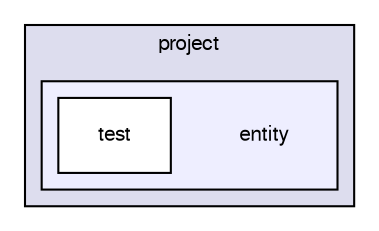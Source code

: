 digraph "C:/Workspace_Java_SE_3/Project/src/by/epam/project/entity" {
  bgcolor=transparent;
  compound=true
  node [ fontsize="10", fontname="FreeSans"];
  edge [ labelfontsize="10", labelfontname="FreeSans"];
  subgraph clusterdir_d0a5fcba9f43674a434d49a672afc364 {
    graph [ bgcolor="#ddddee", pencolor="black", label="project" fontname="FreeSans", fontsize="10", URL="dir_d0a5fcba9f43674a434d49a672afc364.html"]
  subgraph clusterdir_57770082d75ec0dd69e0f01a87132755 {
    graph [ bgcolor="#eeeeff", pencolor="black", label="" URL="dir_57770082d75ec0dd69e0f01a87132755.html"];
    dir_57770082d75ec0dd69e0f01a87132755 [shape=plaintext label="entity"];
    dir_fb0bcae1f1bb91b6d1b2a38badeab72a [shape=box label="test" color="black" fillcolor="white" style="filled" URL="dir_fb0bcae1f1bb91b6d1b2a38badeab72a.html"];
  }
  }
}
